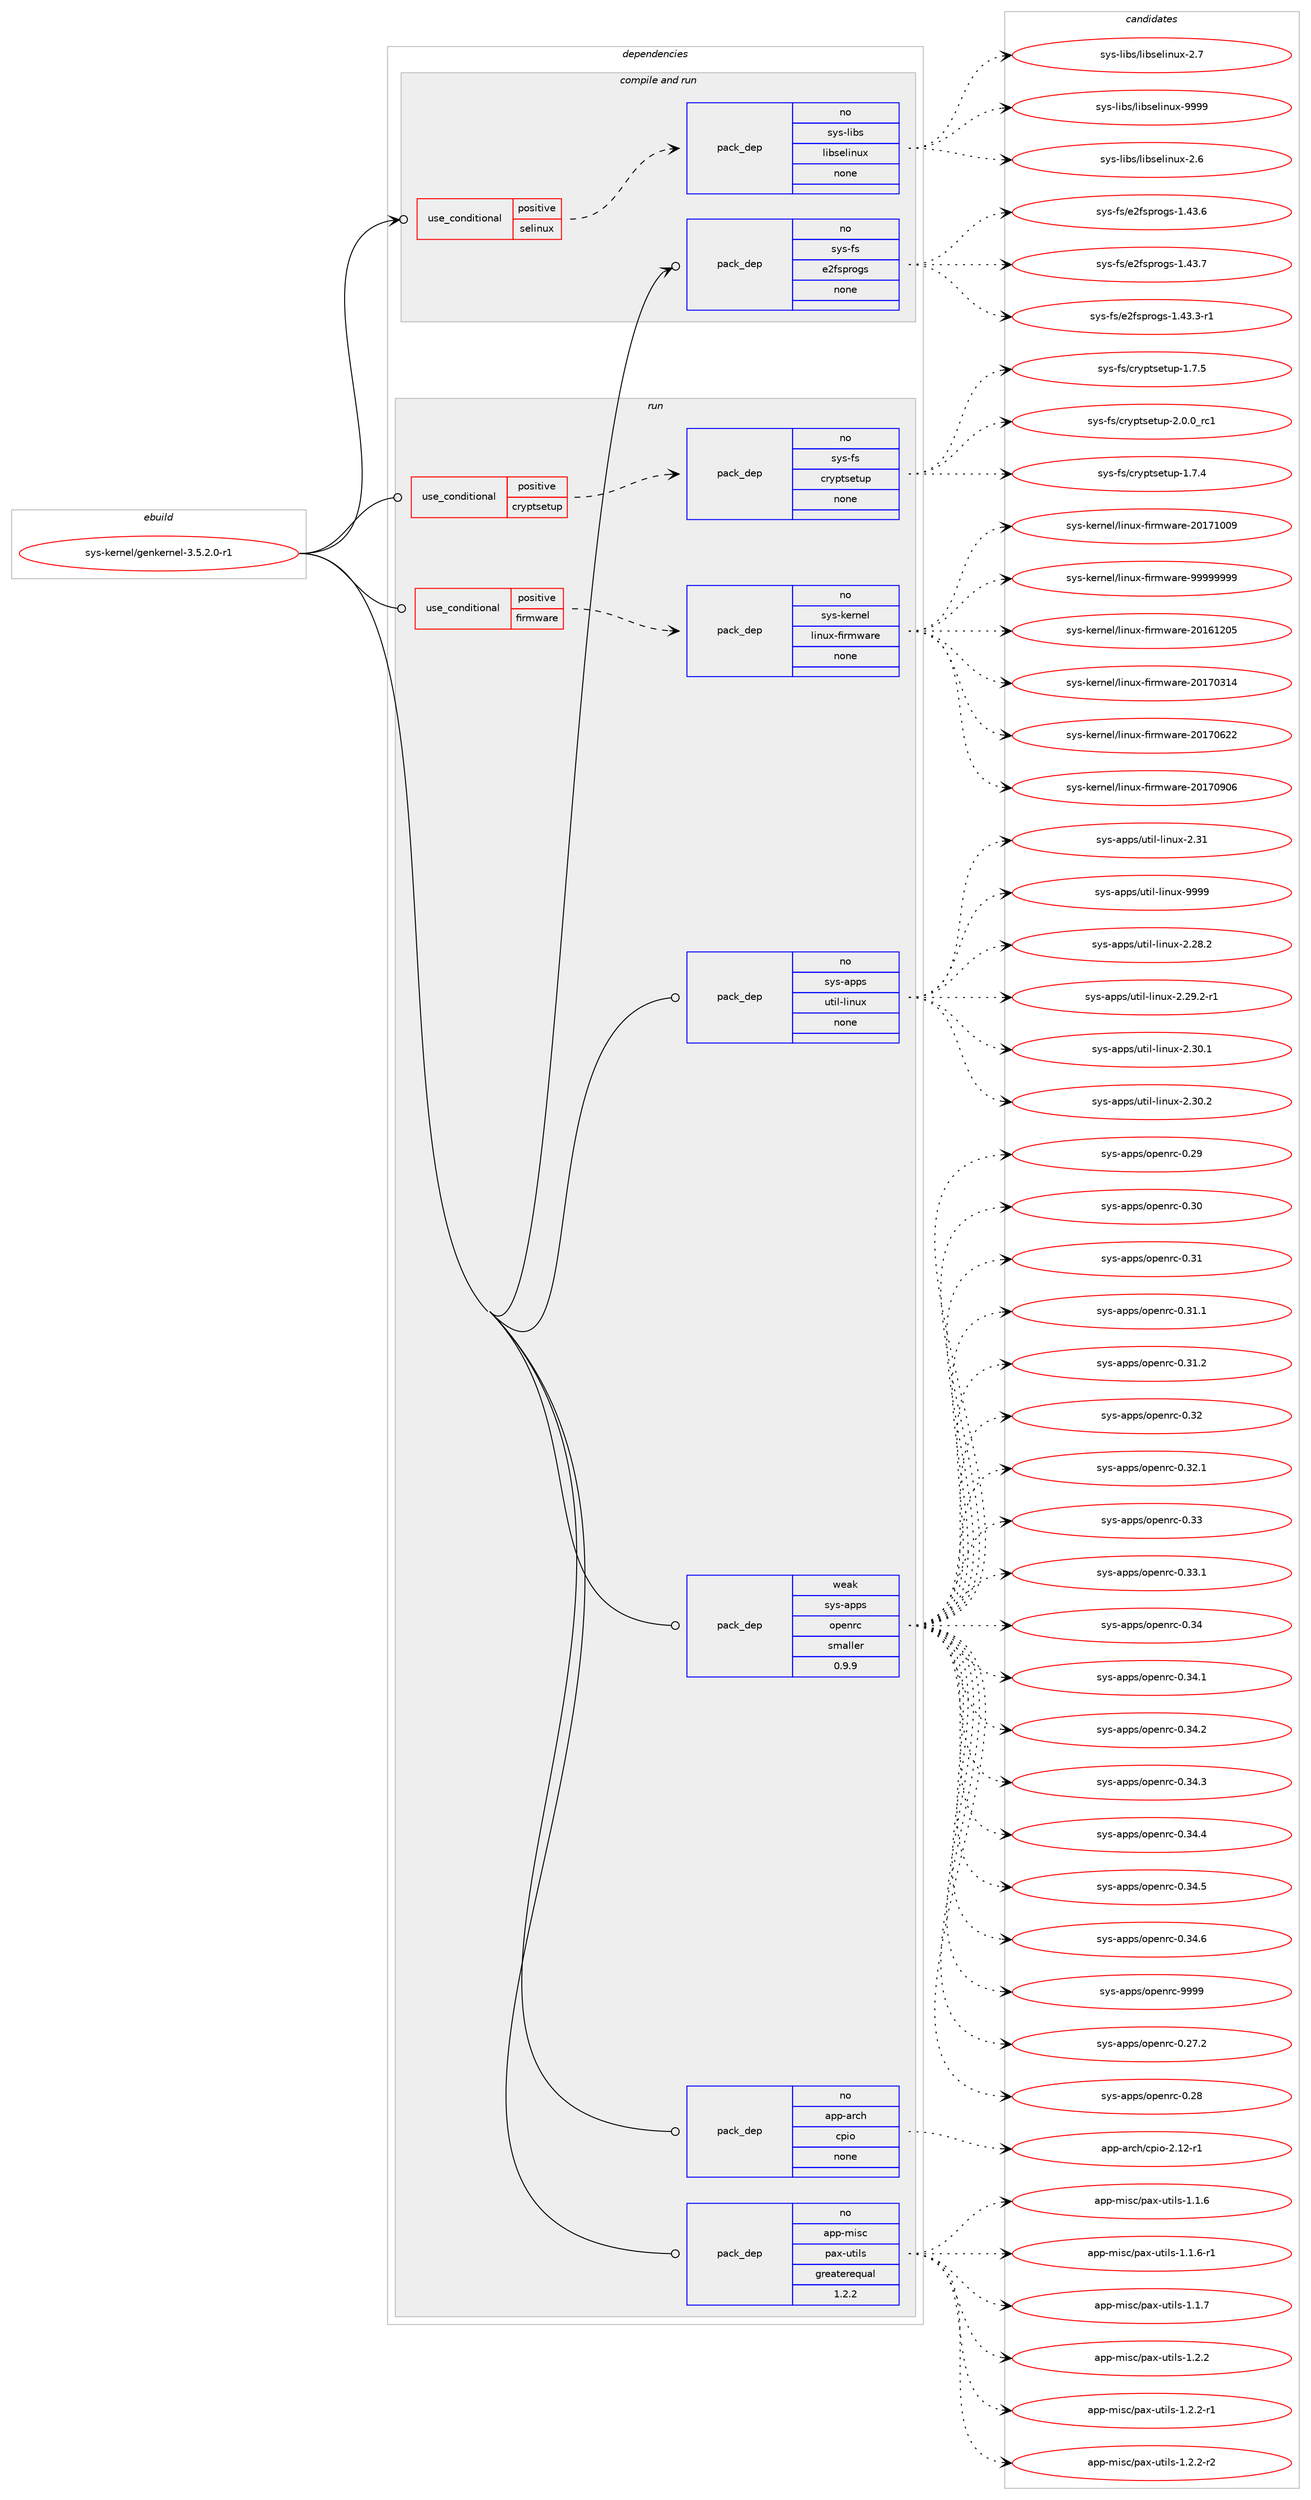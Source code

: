 digraph prolog {

# *************
# Graph options
# *************

newrank=true;
concentrate=true;
compound=true;
graph [rankdir=LR,fontname=Helvetica,fontsize=10,ranksep=1.5];#, ranksep=2.5, nodesep=0.2];
edge  [arrowhead=vee];
node  [fontname=Helvetica,fontsize=10];

# **********
# The ebuild
# **********

subgraph cluster_leftcol {
color=gray;
rank=same;
label=<<i>ebuild</i>>;
id [label="sys-kernel/genkernel-3.5.2.0-r1", color=red, width=4, href="../sys-kernel/genkernel-3.5.2.0-r1.svg"];
}

# ****************
# The dependencies
# ****************

subgraph cluster_midcol {
color=gray;
label=<<i>dependencies</i>>;
subgraph cluster_compile {
fillcolor="#eeeeee";
style=filled;
label=<<i>compile</i>>;
}
subgraph cluster_compileandrun {
fillcolor="#eeeeee";
style=filled;
label=<<i>compile and run</i>>;
subgraph cond117636 {
dependency491765 [label=<<TABLE BORDER="0" CELLBORDER="1" CELLSPACING="0" CELLPADDING="4"><TR><TD ROWSPAN="3" CELLPADDING="10">use_conditional</TD></TR><TR><TD>positive</TD></TR><TR><TD>selinux</TD></TR></TABLE>>, shape=none, color=red];
subgraph pack365504 {
dependency491766 [label=<<TABLE BORDER="0" CELLBORDER="1" CELLSPACING="0" CELLPADDING="4" WIDTH="220"><TR><TD ROWSPAN="6" CELLPADDING="30">pack_dep</TD></TR><TR><TD WIDTH="110">no</TD></TR><TR><TD>sys-libs</TD></TR><TR><TD>libselinux</TD></TR><TR><TD>none</TD></TR><TR><TD></TD></TR></TABLE>>, shape=none, color=blue];
}
dependency491765:e -> dependency491766:w [weight=20,style="dashed",arrowhead="vee"];
}
id:e -> dependency491765:w [weight=20,style="solid",arrowhead="odotvee"];
subgraph pack365505 {
dependency491767 [label=<<TABLE BORDER="0" CELLBORDER="1" CELLSPACING="0" CELLPADDING="4" WIDTH="220"><TR><TD ROWSPAN="6" CELLPADDING="30">pack_dep</TD></TR><TR><TD WIDTH="110">no</TD></TR><TR><TD>sys-fs</TD></TR><TR><TD>e2fsprogs</TD></TR><TR><TD>none</TD></TR><TR><TD></TD></TR></TABLE>>, shape=none, color=blue];
}
id:e -> dependency491767:w [weight=20,style="solid",arrowhead="odotvee"];
}
subgraph cluster_run {
fillcolor="#eeeeee";
style=filled;
label=<<i>run</i>>;
subgraph cond117637 {
dependency491768 [label=<<TABLE BORDER="0" CELLBORDER="1" CELLSPACING="0" CELLPADDING="4"><TR><TD ROWSPAN="3" CELLPADDING="10">use_conditional</TD></TR><TR><TD>positive</TD></TR><TR><TD>cryptsetup</TD></TR></TABLE>>, shape=none, color=red];
subgraph pack365506 {
dependency491769 [label=<<TABLE BORDER="0" CELLBORDER="1" CELLSPACING="0" CELLPADDING="4" WIDTH="220"><TR><TD ROWSPAN="6" CELLPADDING="30">pack_dep</TD></TR><TR><TD WIDTH="110">no</TD></TR><TR><TD>sys-fs</TD></TR><TR><TD>cryptsetup</TD></TR><TR><TD>none</TD></TR><TR><TD></TD></TR></TABLE>>, shape=none, color=blue];
}
dependency491768:e -> dependency491769:w [weight=20,style="dashed",arrowhead="vee"];
}
id:e -> dependency491768:w [weight=20,style="solid",arrowhead="odot"];
subgraph cond117638 {
dependency491770 [label=<<TABLE BORDER="0" CELLBORDER="1" CELLSPACING="0" CELLPADDING="4"><TR><TD ROWSPAN="3" CELLPADDING="10">use_conditional</TD></TR><TR><TD>positive</TD></TR><TR><TD>firmware</TD></TR></TABLE>>, shape=none, color=red];
subgraph pack365507 {
dependency491771 [label=<<TABLE BORDER="0" CELLBORDER="1" CELLSPACING="0" CELLPADDING="4" WIDTH="220"><TR><TD ROWSPAN="6" CELLPADDING="30">pack_dep</TD></TR><TR><TD WIDTH="110">no</TD></TR><TR><TD>sys-kernel</TD></TR><TR><TD>linux-firmware</TD></TR><TR><TD>none</TD></TR><TR><TD></TD></TR></TABLE>>, shape=none, color=blue];
}
dependency491770:e -> dependency491771:w [weight=20,style="dashed",arrowhead="vee"];
}
id:e -> dependency491770:w [weight=20,style="solid",arrowhead="odot"];
subgraph pack365508 {
dependency491772 [label=<<TABLE BORDER="0" CELLBORDER="1" CELLSPACING="0" CELLPADDING="4" WIDTH="220"><TR><TD ROWSPAN="6" CELLPADDING="30">pack_dep</TD></TR><TR><TD WIDTH="110">no</TD></TR><TR><TD>app-arch</TD></TR><TR><TD>cpio</TD></TR><TR><TD>none</TD></TR><TR><TD></TD></TR></TABLE>>, shape=none, color=blue];
}
id:e -> dependency491772:w [weight=20,style="solid",arrowhead="odot"];
subgraph pack365509 {
dependency491773 [label=<<TABLE BORDER="0" CELLBORDER="1" CELLSPACING="0" CELLPADDING="4" WIDTH="220"><TR><TD ROWSPAN="6" CELLPADDING="30">pack_dep</TD></TR><TR><TD WIDTH="110">no</TD></TR><TR><TD>app-misc</TD></TR><TR><TD>pax-utils</TD></TR><TR><TD>greaterequal</TD></TR><TR><TD>1.2.2</TD></TR></TABLE>>, shape=none, color=blue];
}
id:e -> dependency491773:w [weight=20,style="solid",arrowhead="odot"];
subgraph pack365510 {
dependency491774 [label=<<TABLE BORDER="0" CELLBORDER="1" CELLSPACING="0" CELLPADDING="4" WIDTH="220"><TR><TD ROWSPAN="6" CELLPADDING="30">pack_dep</TD></TR><TR><TD WIDTH="110">no</TD></TR><TR><TD>sys-apps</TD></TR><TR><TD>util-linux</TD></TR><TR><TD>none</TD></TR><TR><TD></TD></TR></TABLE>>, shape=none, color=blue];
}
id:e -> dependency491774:w [weight=20,style="solid",arrowhead="odot"];
subgraph pack365511 {
dependency491775 [label=<<TABLE BORDER="0" CELLBORDER="1" CELLSPACING="0" CELLPADDING="4" WIDTH="220"><TR><TD ROWSPAN="6" CELLPADDING="30">pack_dep</TD></TR><TR><TD WIDTH="110">weak</TD></TR><TR><TD>sys-apps</TD></TR><TR><TD>openrc</TD></TR><TR><TD>smaller</TD></TR><TR><TD>0.9.9</TD></TR></TABLE>>, shape=none, color=blue];
}
id:e -> dependency491775:w [weight=20,style="solid",arrowhead="odot"];
}
}

# **************
# The candidates
# **************

subgraph cluster_choices {
rank=same;
color=gray;
label=<<i>candidates</i>>;

subgraph choice365504 {
color=black;
nodesep=1;
choice1151211154510810598115471081059811510110810511011712045504654 [label="sys-libs/libselinux-2.6", color=red, width=4,href="../sys-libs/libselinux-2.6.svg"];
choice1151211154510810598115471081059811510110810511011712045504655 [label="sys-libs/libselinux-2.7", color=red, width=4,href="../sys-libs/libselinux-2.7.svg"];
choice115121115451081059811547108105981151011081051101171204557575757 [label="sys-libs/libselinux-9999", color=red, width=4,href="../sys-libs/libselinux-9999.svg"];
dependency491766:e -> choice1151211154510810598115471081059811510110810511011712045504654:w [style=dotted,weight="100"];
dependency491766:e -> choice1151211154510810598115471081059811510110810511011712045504655:w [style=dotted,weight="100"];
dependency491766:e -> choice115121115451081059811547108105981151011081051101171204557575757:w [style=dotted,weight="100"];
}
subgraph choice365505 {
color=black;
nodesep=1;
choice115121115451021154710150102115112114111103115454946525146514511449 [label="sys-fs/e2fsprogs-1.43.3-r1", color=red, width=4,href="../sys-fs/e2fsprogs-1.43.3-r1.svg"];
choice11512111545102115471015010211511211411110311545494652514654 [label="sys-fs/e2fsprogs-1.43.6", color=red, width=4,href="../sys-fs/e2fsprogs-1.43.6.svg"];
choice11512111545102115471015010211511211411110311545494652514655 [label="sys-fs/e2fsprogs-1.43.7", color=red, width=4,href="../sys-fs/e2fsprogs-1.43.7.svg"];
dependency491767:e -> choice115121115451021154710150102115112114111103115454946525146514511449:w [style=dotted,weight="100"];
dependency491767:e -> choice11512111545102115471015010211511211411110311545494652514654:w [style=dotted,weight="100"];
dependency491767:e -> choice11512111545102115471015010211511211411110311545494652514655:w [style=dotted,weight="100"];
}
subgraph choice365506 {
color=black;
nodesep=1;
choice115121115451021154799114121112116115101116117112454946554652 [label="sys-fs/cryptsetup-1.7.4", color=red, width=4,href="../sys-fs/cryptsetup-1.7.4.svg"];
choice115121115451021154799114121112116115101116117112454946554653 [label="sys-fs/cryptsetup-1.7.5", color=red, width=4,href="../sys-fs/cryptsetup-1.7.5.svg"];
choice115121115451021154799114121112116115101116117112455046484648951149949 [label="sys-fs/cryptsetup-2.0.0_rc1", color=red, width=4,href="../sys-fs/cryptsetup-2.0.0_rc1.svg"];
dependency491769:e -> choice115121115451021154799114121112116115101116117112454946554652:w [style=dotted,weight="100"];
dependency491769:e -> choice115121115451021154799114121112116115101116117112454946554653:w [style=dotted,weight="100"];
dependency491769:e -> choice115121115451021154799114121112116115101116117112455046484648951149949:w [style=dotted,weight="100"];
}
subgraph choice365507 {
color=black;
nodesep=1;
choice11512111545107101114110101108471081051101171204510210511410911997114101455048495449504853 [label="sys-kernel/linux-firmware-20161205", color=red, width=4,href="../sys-kernel/linux-firmware-20161205.svg"];
choice11512111545107101114110101108471081051101171204510210511410911997114101455048495548514952 [label="sys-kernel/linux-firmware-20170314", color=red, width=4,href="../sys-kernel/linux-firmware-20170314.svg"];
choice11512111545107101114110101108471081051101171204510210511410911997114101455048495548545050 [label="sys-kernel/linux-firmware-20170622", color=red, width=4,href="../sys-kernel/linux-firmware-20170622.svg"];
choice11512111545107101114110101108471081051101171204510210511410911997114101455048495548574854 [label="sys-kernel/linux-firmware-20170906", color=red, width=4,href="../sys-kernel/linux-firmware-20170906.svg"];
choice11512111545107101114110101108471081051101171204510210511410911997114101455048495549484857 [label="sys-kernel/linux-firmware-20171009", color=red, width=4,href="../sys-kernel/linux-firmware-20171009.svg"];
choice11512111545107101114110101108471081051101171204510210511410911997114101455757575757575757 [label="sys-kernel/linux-firmware-99999999", color=red, width=4,href="../sys-kernel/linux-firmware-99999999.svg"];
dependency491771:e -> choice11512111545107101114110101108471081051101171204510210511410911997114101455048495449504853:w [style=dotted,weight="100"];
dependency491771:e -> choice11512111545107101114110101108471081051101171204510210511410911997114101455048495548514952:w [style=dotted,weight="100"];
dependency491771:e -> choice11512111545107101114110101108471081051101171204510210511410911997114101455048495548545050:w [style=dotted,weight="100"];
dependency491771:e -> choice11512111545107101114110101108471081051101171204510210511410911997114101455048495548574854:w [style=dotted,weight="100"];
dependency491771:e -> choice11512111545107101114110101108471081051101171204510210511410911997114101455048495549484857:w [style=dotted,weight="100"];
dependency491771:e -> choice11512111545107101114110101108471081051101171204510210511410911997114101455757575757575757:w [style=dotted,weight="100"];
}
subgraph choice365508 {
color=black;
nodesep=1;
choice97112112459711499104479911210511145504649504511449 [label="app-arch/cpio-2.12-r1", color=red, width=4,href="../app-arch/cpio-2.12-r1.svg"];
dependency491772:e -> choice97112112459711499104479911210511145504649504511449:w [style=dotted,weight="100"];
}
subgraph choice365509 {
color=black;
nodesep=1;
choice971121124510910511599471129712045117116105108115454946494654 [label="app-misc/pax-utils-1.1.6", color=red, width=4,href="../app-misc/pax-utils-1.1.6.svg"];
choice9711211245109105115994711297120451171161051081154549464946544511449 [label="app-misc/pax-utils-1.1.6-r1", color=red, width=4,href="../app-misc/pax-utils-1.1.6-r1.svg"];
choice971121124510910511599471129712045117116105108115454946494655 [label="app-misc/pax-utils-1.1.7", color=red, width=4,href="../app-misc/pax-utils-1.1.7.svg"];
choice971121124510910511599471129712045117116105108115454946504650 [label="app-misc/pax-utils-1.2.2", color=red, width=4,href="../app-misc/pax-utils-1.2.2.svg"];
choice9711211245109105115994711297120451171161051081154549465046504511449 [label="app-misc/pax-utils-1.2.2-r1", color=red, width=4,href="../app-misc/pax-utils-1.2.2-r1.svg"];
choice9711211245109105115994711297120451171161051081154549465046504511450 [label="app-misc/pax-utils-1.2.2-r2", color=red, width=4,href="../app-misc/pax-utils-1.2.2-r2.svg"];
dependency491773:e -> choice971121124510910511599471129712045117116105108115454946494654:w [style=dotted,weight="100"];
dependency491773:e -> choice9711211245109105115994711297120451171161051081154549464946544511449:w [style=dotted,weight="100"];
dependency491773:e -> choice971121124510910511599471129712045117116105108115454946494655:w [style=dotted,weight="100"];
dependency491773:e -> choice971121124510910511599471129712045117116105108115454946504650:w [style=dotted,weight="100"];
dependency491773:e -> choice9711211245109105115994711297120451171161051081154549465046504511449:w [style=dotted,weight="100"];
dependency491773:e -> choice9711211245109105115994711297120451171161051081154549465046504511450:w [style=dotted,weight="100"];
}
subgraph choice365510 {
color=black;
nodesep=1;
choice1151211154597112112115471171161051084510810511011712045504650564650 [label="sys-apps/util-linux-2.28.2", color=red, width=4,href="../sys-apps/util-linux-2.28.2.svg"];
choice11512111545971121121154711711610510845108105110117120455046505746504511449 [label="sys-apps/util-linux-2.29.2-r1", color=red, width=4,href="../sys-apps/util-linux-2.29.2-r1.svg"];
choice1151211154597112112115471171161051084510810511011712045504651484649 [label="sys-apps/util-linux-2.30.1", color=red, width=4,href="../sys-apps/util-linux-2.30.1.svg"];
choice1151211154597112112115471171161051084510810511011712045504651484650 [label="sys-apps/util-linux-2.30.2", color=red, width=4,href="../sys-apps/util-linux-2.30.2.svg"];
choice115121115459711211211547117116105108451081051101171204550465149 [label="sys-apps/util-linux-2.31", color=red, width=4,href="../sys-apps/util-linux-2.31.svg"];
choice115121115459711211211547117116105108451081051101171204557575757 [label="sys-apps/util-linux-9999", color=red, width=4,href="../sys-apps/util-linux-9999.svg"];
dependency491774:e -> choice1151211154597112112115471171161051084510810511011712045504650564650:w [style=dotted,weight="100"];
dependency491774:e -> choice11512111545971121121154711711610510845108105110117120455046505746504511449:w [style=dotted,weight="100"];
dependency491774:e -> choice1151211154597112112115471171161051084510810511011712045504651484649:w [style=dotted,weight="100"];
dependency491774:e -> choice1151211154597112112115471171161051084510810511011712045504651484650:w [style=dotted,weight="100"];
dependency491774:e -> choice115121115459711211211547117116105108451081051101171204550465149:w [style=dotted,weight="100"];
dependency491774:e -> choice115121115459711211211547117116105108451081051101171204557575757:w [style=dotted,weight="100"];
}
subgraph choice365511 {
color=black;
nodesep=1;
choice1151211154597112112115471111121011101149945484650554650 [label="sys-apps/openrc-0.27.2", color=red, width=4,href="../sys-apps/openrc-0.27.2.svg"];
choice115121115459711211211547111112101110114994548465056 [label="sys-apps/openrc-0.28", color=red, width=4,href="../sys-apps/openrc-0.28.svg"];
choice115121115459711211211547111112101110114994548465057 [label="sys-apps/openrc-0.29", color=red, width=4,href="../sys-apps/openrc-0.29.svg"];
choice115121115459711211211547111112101110114994548465148 [label="sys-apps/openrc-0.30", color=red, width=4,href="../sys-apps/openrc-0.30.svg"];
choice115121115459711211211547111112101110114994548465149 [label="sys-apps/openrc-0.31", color=red, width=4,href="../sys-apps/openrc-0.31.svg"];
choice1151211154597112112115471111121011101149945484651494649 [label="sys-apps/openrc-0.31.1", color=red, width=4,href="../sys-apps/openrc-0.31.1.svg"];
choice1151211154597112112115471111121011101149945484651494650 [label="sys-apps/openrc-0.31.2", color=red, width=4,href="../sys-apps/openrc-0.31.2.svg"];
choice115121115459711211211547111112101110114994548465150 [label="sys-apps/openrc-0.32", color=red, width=4,href="../sys-apps/openrc-0.32.svg"];
choice1151211154597112112115471111121011101149945484651504649 [label="sys-apps/openrc-0.32.1", color=red, width=4,href="../sys-apps/openrc-0.32.1.svg"];
choice115121115459711211211547111112101110114994548465151 [label="sys-apps/openrc-0.33", color=red, width=4,href="../sys-apps/openrc-0.33.svg"];
choice1151211154597112112115471111121011101149945484651514649 [label="sys-apps/openrc-0.33.1", color=red, width=4,href="../sys-apps/openrc-0.33.1.svg"];
choice115121115459711211211547111112101110114994548465152 [label="sys-apps/openrc-0.34", color=red, width=4,href="../sys-apps/openrc-0.34.svg"];
choice1151211154597112112115471111121011101149945484651524649 [label="sys-apps/openrc-0.34.1", color=red, width=4,href="../sys-apps/openrc-0.34.1.svg"];
choice1151211154597112112115471111121011101149945484651524650 [label="sys-apps/openrc-0.34.2", color=red, width=4,href="../sys-apps/openrc-0.34.2.svg"];
choice1151211154597112112115471111121011101149945484651524651 [label="sys-apps/openrc-0.34.3", color=red, width=4,href="../sys-apps/openrc-0.34.3.svg"];
choice1151211154597112112115471111121011101149945484651524652 [label="sys-apps/openrc-0.34.4", color=red, width=4,href="../sys-apps/openrc-0.34.4.svg"];
choice1151211154597112112115471111121011101149945484651524653 [label="sys-apps/openrc-0.34.5", color=red, width=4,href="../sys-apps/openrc-0.34.5.svg"];
choice1151211154597112112115471111121011101149945484651524654 [label="sys-apps/openrc-0.34.6", color=red, width=4,href="../sys-apps/openrc-0.34.6.svg"];
choice115121115459711211211547111112101110114994557575757 [label="sys-apps/openrc-9999", color=red, width=4,href="../sys-apps/openrc-9999.svg"];
dependency491775:e -> choice1151211154597112112115471111121011101149945484650554650:w [style=dotted,weight="100"];
dependency491775:e -> choice115121115459711211211547111112101110114994548465056:w [style=dotted,weight="100"];
dependency491775:e -> choice115121115459711211211547111112101110114994548465057:w [style=dotted,weight="100"];
dependency491775:e -> choice115121115459711211211547111112101110114994548465148:w [style=dotted,weight="100"];
dependency491775:e -> choice115121115459711211211547111112101110114994548465149:w [style=dotted,weight="100"];
dependency491775:e -> choice1151211154597112112115471111121011101149945484651494649:w [style=dotted,weight="100"];
dependency491775:e -> choice1151211154597112112115471111121011101149945484651494650:w [style=dotted,weight="100"];
dependency491775:e -> choice115121115459711211211547111112101110114994548465150:w [style=dotted,weight="100"];
dependency491775:e -> choice1151211154597112112115471111121011101149945484651504649:w [style=dotted,weight="100"];
dependency491775:e -> choice115121115459711211211547111112101110114994548465151:w [style=dotted,weight="100"];
dependency491775:e -> choice1151211154597112112115471111121011101149945484651514649:w [style=dotted,weight="100"];
dependency491775:e -> choice115121115459711211211547111112101110114994548465152:w [style=dotted,weight="100"];
dependency491775:e -> choice1151211154597112112115471111121011101149945484651524649:w [style=dotted,weight="100"];
dependency491775:e -> choice1151211154597112112115471111121011101149945484651524650:w [style=dotted,weight="100"];
dependency491775:e -> choice1151211154597112112115471111121011101149945484651524651:w [style=dotted,weight="100"];
dependency491775:e -> choice1151211154597112112115471111121011101149945484651524652:w [style=dotted,weight="100"];
dependency491775:e -> choice1151211154597112112115471111121011101149945484651524653:w [style=dotted,weight="100"];
dependency491775:e -> choice1151211154597112112115471111121011101149945484651524654:w [style=dotted,weight="100"];
dependency491775:e -> choice115121115459711211211547111112101110114994557575757:w [style=dotted,weight="100"];
}
}

}
